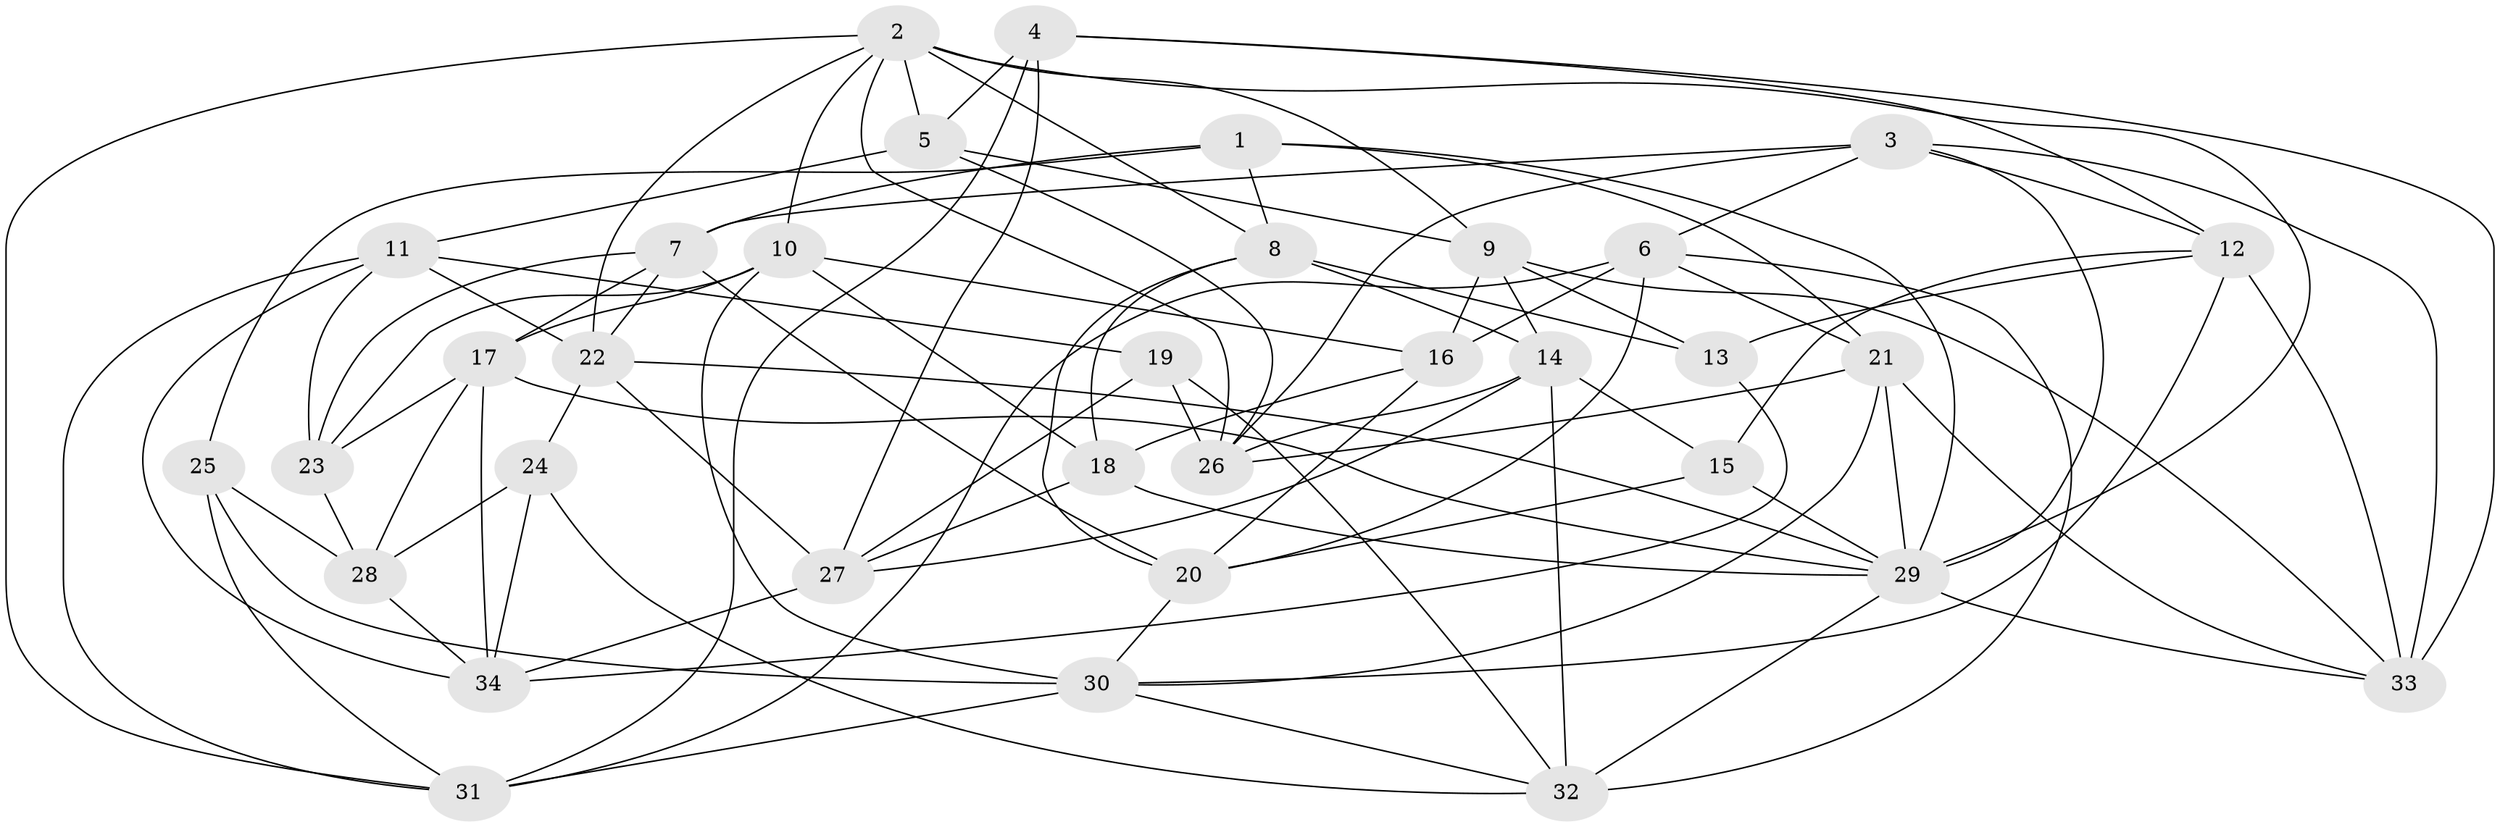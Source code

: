 // original degree distribution, {4: 1.0}
// Generated by graph-tools (version 1.1) at 2025/27/03/09/25 03:27:01]
// undirected, 34 vertices, 97 edges
graph export_dot {
graph [start="1"]
  node [color=gray90,style=filled];
  1;
  2;
  3;
  4;
  5;
  6;
  7;
  8;
  9;
  10;
  11;
  12;
  13;
  14;
  15;
  16;
  17;
  18;
  19;
  20;
  21;
  22;
  23;
  24;
  25;
  26;
  27;
  28;
  29;
  30;
  31;
  32;
  33;
  34;
  1 -- 7 [weight=1.0];
  1 -- 8 [weight=1.0];
  1 -- 21 [weight=1.0];
  1 -- 25 [weight=2.0];
  1 -- 29 [weight=1.0];
  2 -- 5 [weight=1.0];
  2 -- 8 [weight=1.0];
  2 -- 9 [weight=1.0];
  2 -- 10 [weight=1.0];
  2 -- 22 [weight=1.0];
  2 -- 26 [weight=1.0];
  2 -- 29 [weight=1.0];
  2 -- 31 [weight=1.0];
  3 -- 6 [weight=1.0];
  3 -- 7 [weight=1.0];
  3 -- 12 [weight=1.0];
  3 -- 26 [weight=1.0];
  3 -- 29 [weight=1.0];
  3 -- 33 [weight=1.0];
  4 -- 5 [weight=2.0];
  4 -- 12 [weight=1.0];
  4 -- 27 [weight=1.0];
  4 -- 31 [weight=1.0];
  4 -- 33 [weight=1.0];
  5 -- 9 [weight=1.0];
  5 -- 11 [weight=1.0];
  5 -- 26 [weight=1.0];
  6 -- 16 [weight=1.0];
  6 -- 20 [weight=1.0];
  6 -- 21 [weight=1.0];
  6 -- 31 [weight=1.0];
  6 -- 32 [weight=1.0];
  7 -- 17 [weight=1.0];
  7 -- 20 [weight=1.0];
  7 -- 22 [weight=1.0];
  7 -- 23 [weight=1.0];
  8 -- 13 [weight=1.0];
  8 -- 14 [weight=1.0];
  8 -- 18 [weight=1.0];
  8 -- 20 [weight=1.0];
  9 -- 13 [weight=1.0];
  9 -- 14 [weight=1.0];
  9 -- 16 [weight=1.0];
  9 -- 33 [weight=1.0];
  10 -- 16 [weight=1.0];
  10 -- 17 [weight=1.0];
  10 -- 18 [weight=1.0];
  10 -- 23 [weight=1.0];
  10 -- 30 [weight=1.0];
  11 -- 19 [weight=1.0];
  11 -- 22 [weight=1.0];
  11 -- 23 [weight=1.0];
  11 -- 31 [weight=1.0];
  11 -- 34 [weight=1.0];
  12 -- 13 [weight=1.0];
  12 -- 15 [weight=1.0];
  12 -- 30 [weight=1.0];
  12 -- 33 [weight=1.0];
  13 -- 34 [weight=1.0];
  14 -- 15 [weight=1.0];
  14 -- 26 [weight=1.0];
  14 -- 27 [weight=1.0];
  14 -- 32 [weight=1.0];
  15 -- 20 [weight=1.0];
  15 -- 29 [weight=1.0];
  16 -- 18 [weight=2.0];
  16 -- 20 [weight=1.0];
  17 -- 23 [weight=1.0];
  17 -- 28 [weight=1.0];
  17 -- 29 [weight=1.0];
  17 -- 34 [weight=1.0];
  18 -- 27 [weight=1.0];
  18 -- 29 [weight=1.0];
  19 -- 26 [weight=1.0];
  19 -- 27 [weight=1.0];
  19 -- 32 [weight=1.0];
  20 -- 30 [weight=1.0];
  21 -- 26 [weight=1.0];
  21 -- 29 [weight=1.0];
  21 -- 30 [weight=1.0];
  21 -- 33 [weight=1.0];
  22 -- 24 [weight=1.0];
  22 -- 27 [weight=1.0];
  22 -- 29 [weight=1.0];
  23 -- 28 [weight=2.0];
  24 -- 28 [weight=1.0];
  24 -- 32 [weight=1.0];
  24 -- 34 [weight=1.0];
  25 -- 28 [weight=1.0];
  25 -- 30 [weight=2.0];
  25 -- 31 [weight=1.0];
  27 -- 34 [weight=1.0];
  28 -- 34 [weight=1.0];
  29 -- 32 [weight=1.0];
  29 -- 33 [weight=1.0];
  30 -- 31 [weight=1.0];
  30 -- 32 [weight=1.0];
}
